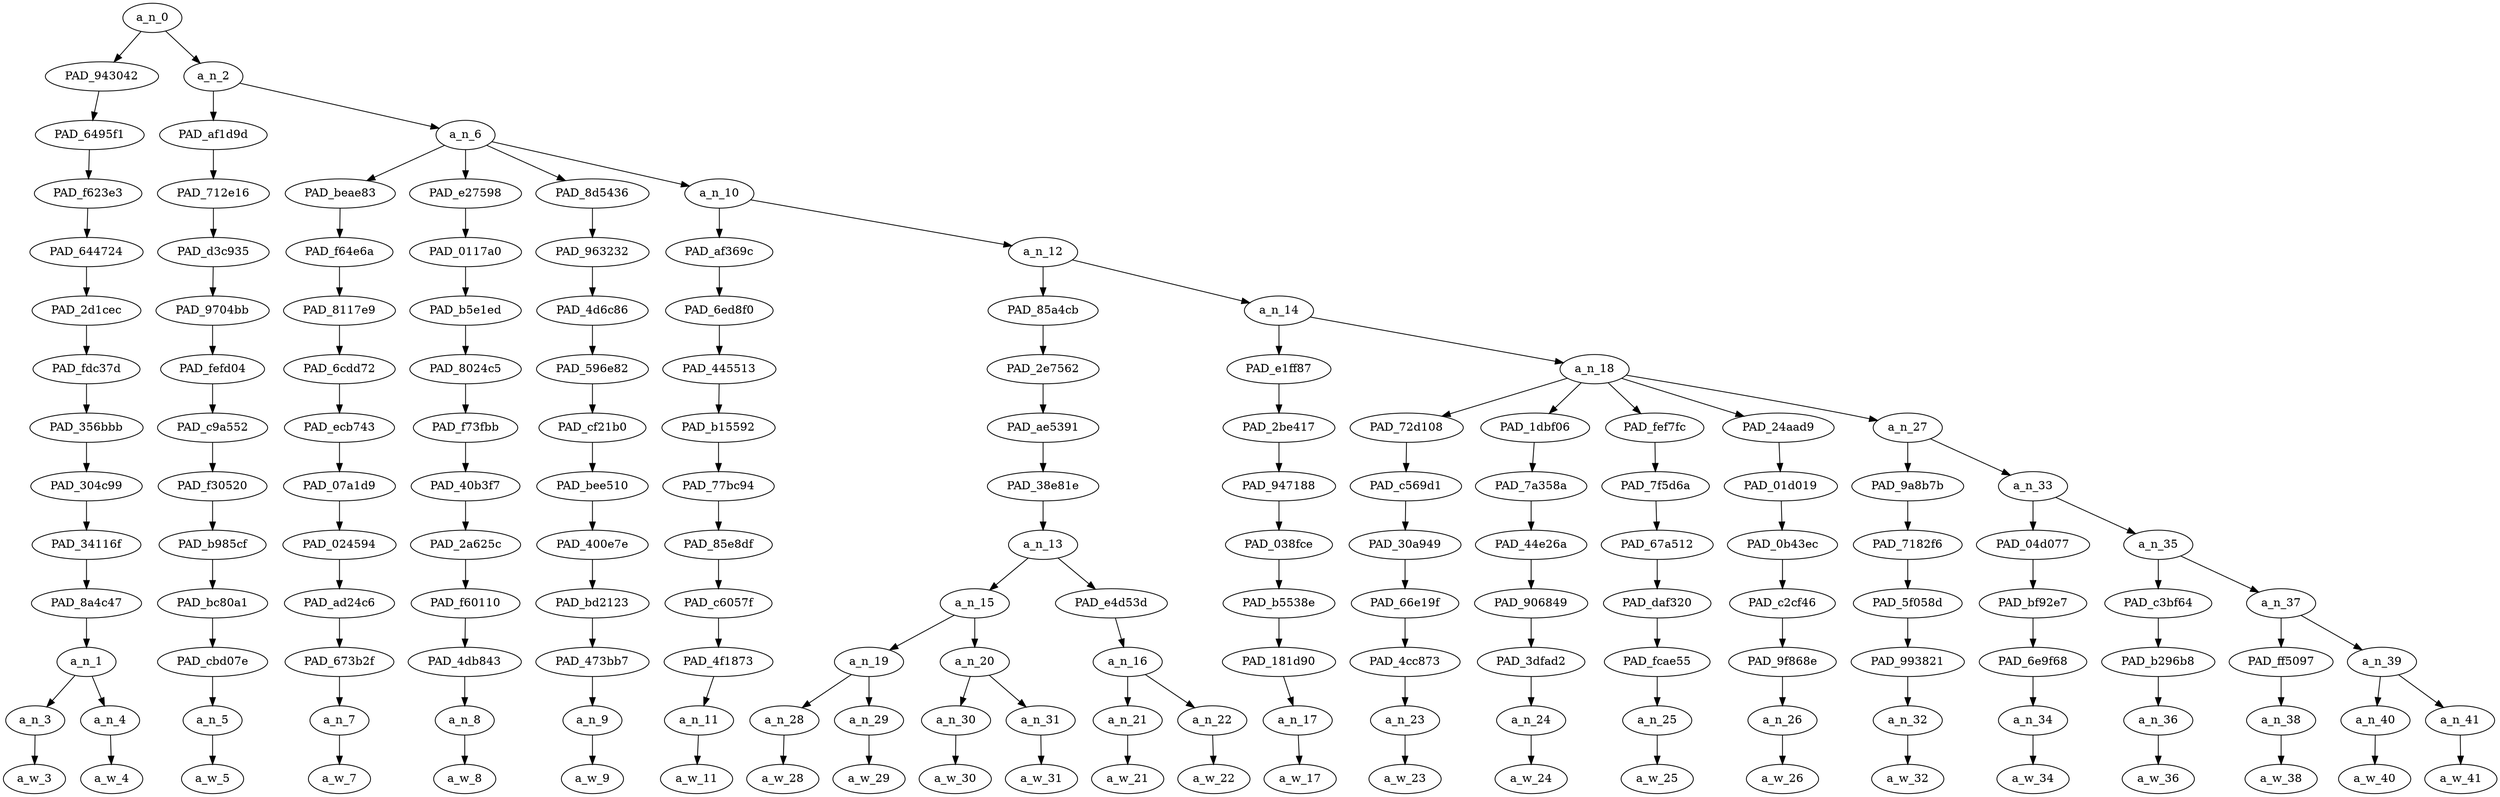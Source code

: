 strict digraph "" {
	a_n_0	[div_dir=-1,
		index=0,
		level=13,
		pos="2.071826171875,13!",
		text_span="[0, 1, 2, 3, 4, 5, 6, 7, 8, 9, 10, 11, 12, 13, 14, 15, 16, 17, 18, 19, 20, 21, 22, 23]",
		value=1.00000000];
	PAD_943042	[div_dir=-1,
		index=0,
		level=12,
		pos="0.5,12!",
		text_span="[0, 1]",
		value=0.15068647];
	a_n_0 -> PAD_943042;
	a_n_2	[div_dir=-1,
		index=1,
		level=12,
		pos="3.64365234375,12!",
		text_span="[2, 3, 4, 5, 6, 7, 8, 9, 10, 11, 12, 13, 14, 15, 16, 17, 18, 19, 20, 21, 22, 23]",
		value=0.84913255];
	a_n_0 -> a_n_2;
	PAD_6495f1	[div_dir=-1,
		index=0,
		level=11,
		pos="0.5,11!",
		text_span="[0, 1]",
		value=0.15068647];
	PAD_943042 -> PAD_6495f1;
	PAD_f623e3	[div_dir=-1,
		index=0,
		level=10,
		pos="0.5,10!",
		text_span="[0, 1]",
		value=0.15068647];
	PAD_6495f1 -> PAD_f623e3;
	PAD_644724	[div_dir=-1,
		index=0,
		level=9,
		pos="0.5,9!",
		text_span="[0, 1]",
		value=0.15068647];
	PAD_f623e3 -> PAD_644724;
	PAD_2d1cec	[div_dir=-1,
		index=0,
		level=8,
		pos="0.5,8!",
		text_span="[0, 1]",
		value=0.15068647];
	PAD_644724 -> PAD_2d1cec;
	PAD_fdc37d	[div_dir=-1,
		index=0,
		level=7,
		pos="0.5,7!",
		text_span="[0, 1]",
		value=0.15068647];
	PAD_2d1cec -> PAD_fdc37d;
	PAD_356bbb	[div_dir=-1,
		index=0,
		level=6,
		pos="0.5,6!",
		text_span="[0, 1]",
		value=0.15068647];
	PAD_fdc37d -> PAD_356bbb;
	PAD_304c99	[div_dir=-1,
		index=0,
		level=5,
		pos="0.5,5!",
		text_span="[0, 1]",
		value=0.15068647];
	PAD_356bbb -> PAD_304c99;
	PAD_34116f	[div_dir=-1,
		index=0,
		level=4,
		pos="0.5,4!",
		text_span="[0, 1]",
		value=0.15068647];
	PAD_304c99 -> PAD_34116f;
	PAD_8a4c47	[div_dir=-1,
		index=0,
		level=3,
		pos="0.5,3!",
		text_span="[0, 1]",
		value=0.15068647];
	PAD_34116f -> PAD_8a4c47;
	a_n_1	[div_dir=-1,
		index=0,
		level=2,
		pos="0.5,2!",
		text_span="[0, 1]",
		value=0.15068647];
	PAD_8a4c47 -> a_n_1;
	a_n_3	[div_dir=1,
		index=0,
		level=1,
		pos="0.0,1!",
		text_span="[0]",
		value=0.06742887];
	a_n_1 -> a_n_3;
	a_n_4	[div_dir=-1,
		index=1,
		level=1,
		pos="1.0,1!",
		text_span="[1]",
		value=0.08323761];
	a_n_1 -> a_n_4;
	a_w_3	[div_dir=0,
		index=0,
		level=0,
		pos="0,0!",
		text_span="[0]",
		value=white];
	a_n_3 -> a_w_3;
	a_w_4	[div_dir=0,
		index=1,
		level=0,
		pos="1,0!",
		text_span="[1]",
		value=supremacy];
	a_n_4 -> a_w_4;
	PAD_af1d9d	[div_dir=1,
		index=1,
		level=11,
		pos="2.0,11!",
		text_span="[2]",
		value=0.02538333];
	a_n_2 -> PAD_af1d9d;
	a_n_6	[div_dir=-1,
		index=2,
		level=11,
		pos="5.2873046875,11!",
		text_span="[3, 4, 5, 6, 7, 8, 9, 10, 11, 12, 13, 14, 15, 16, 17, 18, 19, 20, 21, 22, 23]",
		value=0.82356633];
	a_n_2 -> a_n_6;
	PAD_712e16	[div_dir=1,
		index=1,
		level=10,
		pos="2.0,10!",
		text_span="[2]",
		value=0.02538333];
	PAD_af1d9d -> PAD_712e16;
	PAD_d3c935	[div_dir=1,
		index=1,
		level=9,
		pos="2.0,9!",
		text_span="[2]",
		value=0.02538333];
	PAD_712e16 -> PAD_d3c935;
	PAD_9704bb	[div_dir=1,
		index=1,
		level=8,
		pos="2.0,8!",
		text_span="[2]",
		value=0.02538333];
	PAD_d3c935 -> PAD_9704bb;
	PAD_fefd04	[div_dir=1,
		index=1,
		level=7,
		pos="2.0,7!",
		text_span="[2]",
		value=0.02538333];
	PAD_9704bb -> PAD_fefd04;
	PAD_c9a552	[div_dir=1,
		index=1,
		level=6,
		pos="2.0,6!",
		text_span="[2]",
		value=0.02538333];
	PAD_fefd04 -> PAD_c9a552;
	PAD_f30520	[div_dir=1,
		index=1,
		level=5,
		pos="2.0,5!",
		text_span="[2]",
		value=0.02538333];
	PAD_c9a552 -> PAD_f30520;
	PAD_b985cf	[div_dir=1,
		index=1,
		level=4,
		pos="2.0,4!",
		text_span="[2]",
		value=0.02538333];
	PAD_f30520 -> PAD_b985cf;
	PAD_bc80a1	[div_dir=1,
		index=1,
		level=3,
		pos="2.0,3!",
		text_span="[2]",
		value=0.02538333];
	PAD_b985cf -> PAD_bc80a1;
	PAD_cbd07e	[div_dir=1,
		index=1,
		level=2,
		pos="2.0,2!",
		text_span="[2]",
		value=0.02538333];
	PAD_bc80a1 -> PAD_cbd07e;
	a_n_5	[div_dir=1,
		index=2,
		level=1,
		pos="2.0,1!",
		text_span="[2]",
		value=0.02538333];
	PAD_cbd07e -> a_n_5;
	a_w_5	[div_dir=0,
		index=2,
		level=0,
		pos="2,0!",
		text_span="[2]",
		value=is];
	a_n_5 -> a_w_5;
	PAD_beae83	[div_dir=-1,
		index=2,
		level=10,
		pos="3.0,10!",
		text_span="[3]",
		value=0.02245460];
	a_n_6 -> PAD_beae83;
	PAD_e27598	[div_dir=-1,
		index=3,
		level=10,
		pos="4.0,10!",
		text_span="[4]",
		value=0.03786380];
	a_n_6 -> PAD_e27598;
	PAD_8d5436	[div_dir=-1,
		index=4,
		level=10,
		pos="5.0,10!",
		text_span="[5]",
		value=0.04788087];
	a_n_6 -> PAD_8d5436;
	a_n_10	[div_dir=-1,
		index=5,
		level=10,
		pos="9.14921875,10!",
		text_span="[6, 7, 8, 9, 10, 11, 12, 13, 14, 15, 16, 17, 18, 19, 20, 21, 22, 23]",
		value=0.71515639];
	a_n_6 -> a_n_10;
	PAD_f64e6a	[div_dir=-1,
		index=2,
		level=9,
		pos="3.0,9!",
		text_span="[3]",
		value=0.02245460];
	PAD_beae83 -> PAD_f64e6a;
	PAD_8117e9	[div_dir=-1,
		index=2,
		level=8,
		pos="3.0,8!",
		text_span="[3]",
		value=0.02245460];
	PAD_f64e6a -> PAD_8117e9;
	PAD_6cdd72	[div_dir=-1,
		index=2,
		level=7,
		pos="3.0,7!",
		text_span="[3]",
		value=0.02245460];
	PAD_8117e9 -> PAD_6cdd72;
	PAD_ecb743	[div_dir=-1,
		index=2,
		level=6,
		pos="3.0,6!",
		text_span="[3]",
		value=0.02245460];
	PAD_6cdd72 -> PAD_ecb743;
	PAD_07a1d9	[div_dir=-1,
		index=2,
		level=5,
		pos="3.0,5!",
		text_span="[3]",
		value=0.02245460];
	PAD_ecb743 -> PAD_07a1d9;
	PAD_024594	[div_dir=-1,
		index=2,
		level=4,
		pos="3.0,4!",
		text_span="[3]",
		value=0.02245460];
	PAD_07a1d9 -> PAD_024594;
	PAD_ad24c6	[div_dir=-1,
		index=2,
		level=3,
		pos="3.0,3!",
		text_span="[3]",
		value=0.02245460];
	PAD_024594 -> PAD_ad24c6;
	PAD_673b2f	[div_dir=-1,
		index=2,
		level=2,
		pos="3.0,2!",
		text_span="[3]",
		value=0.02245460];
	PAD_ad24c6 -> PAD_673b2f;
	a_n_7	[div_dir=-1,
		index=3,
		level=1,
		pos="3.0,1!",
		text_span="[3]",
		value=0.02245460];
	PAD_673b2f -> a_n_7;
	a_w_7	[div_dir=0,
		index=3,
		level=0,
		pos="3,0!",
		text_span="[3]",
		value=so];
	a_n_7 -> a_w_7;
	PAD_0117a0	[div_dir=-1,
		index=3,
		level=9,
		pos="4.0,9!",
		text_span="[4]",
		value=0.03786380];
	PAD_e27598 -> PAD_0117a0;
	PAD_b5e1ed	[div_dir=-1,
		index=3,
		level=8,
		pos="4.0,8!",
		text_span="[4]",
		value=0.03786380];
	PAD_0117a0 -> PAD_b5e1ed;
	PAD_8024c5	[div_dir=-1,
		index=3,
		level=7,
		pos="4.0,7!",
		text_span="[4]",
		value=0.03786380];
	PAD_b5e1ed -> PAD_8024c5;
	PAD_f73fbb	[div_dir=-1,
		index=3,
		level=6,
		pos="4.0,6!",
		text_span="[4]",
		value=0.03786380];
	PAD_8024c5 -> PAD_f73fbb;
	PAD_40b3f7	[div_dir=-1,
		index=3,
		level=5,
		pos="4.0,5!",
		text_span="[4]",
		value=0.03786380];
	PAD_f73fbb -> PAD_40b3f7;
	PAD_2a625c	[div_dir=-1,
		index=3,
		level=4,
		pos="4.0,4!",
		text_span="[4]",
		value=0.03786380];
	PAD_40b3f7 -> PAD_2a625c;
	PAD_f60110	[div_dir=-1,
		index=3,
		level=3,
		pos="4.0,3!",
		text_span="[4]",
		value=0.03786380];
	PAD_2a625c -> PAD_f60110;
	PAD_4db843	[div_dir=-1,
		index=3,
		level=2,
		pos="4.0,2!",
		text_span="[4]",
		value=0.03786380];
	PAD_f60110 -> PAD_4db843;
	a_n_8	[div_dir=-1,
		index=4,
		level=1,
		pos="4.0,1!",
		text_span="[4]",
		value=0.03786380];
	PAD_4db843 -> a_n_8;
	a_w_8	[div_dir=0,
		index=4,
		level=0,
		pos="4,0!",
		text_span="[4]",
		value=mentally];
	a_n_8 -> a_w_8;
	PAD_963232	[div_dir=-1,
		index=4,
		level=9,
		pos="5.0,9!",
		text_span="[5]",
		value=0.04788087];
	PAD_8d5436 -> PAD_963232;
	PAD_4d6c86	[div_dir=-1,
		index=4,
		level=8,
		pos="5.0,8!",
		text_span="[5]",
		value=0.04788087];
	PAD_963232 -> PAD_4d6c86;
	PAD_596e82	[div_dir=-1,
		index=4,
		level=7,
		pos="5.0,7!",
		text_span="[5]",
		value=0.04788087];
	PAD_4d6c86 -> PAD_596e82;
	PAD_cf21b0	[div_dir=-1,
		index=4,
		level=6,
		pos="5.0,6!",
		text_span="[5]",
		value=0.04788087];
	PAD_596e82 -> PAD_cf21b0;
	PAD_bee510	[div_dir=-1,
		index=4,
		level=5,
		pos="5.0,5!",
		text_span="[5]",
		value=0.04788087];
	PAD_cf21b0 -> PAD_bee510;
	PAD_400e7e	[div_dir=-1,
		index=4,
		level=4,
		pos="5.0,4!",
		text_span="[5]",
		value=0.04788087];
	PAD_bee510 -> PAD_400e7e;
	PAD_bd2123	[div_dir=-1,
		index=4,
		level=3,
		pos="5.0,3!",
		text_span="[5]",
		value=0.04788087];
	PAD_400e7e -> PAD_bd2123;
	PAD_473bb7	[div_dir=-1,
		index=4,
		level=2,
		pos="5.0,2!",
		text_span="[5]",
		value=0.04788087];
	PAD_bd2123 -> PAD_473bb7;
	a_n_9	[div_dir=-1,
		index=5,
		level=1,
		pos="5.0,1!",
		text_span="[5]",
		value=0.04788087];
	PAD_473bb7 -> a_n_9;
	a_w_9	[div_dir=0,
		index=5,
		level=0,
		pos="5,0!",
		text_span="[5]",
		value=poisonous];
	a_n_9 -> a_w_9;
	PAD_af369c	[div_dir=1,
		index=5,
		level=9,
		pos="6.0,9!",
		text_span="[6]",
		value=0.02124846];
	a_n_10 -> PAD_af369c;
	a_n_12	[div_dir=-1,
		index=6,
		level=9,
		pos="12.2984375,9!",
		text_span="[7, 8, 9, 10, 11, 12, 13, 14, 15, 16, 17, 18, 19, 20, 21, 22, 23]",
		value=0.69375475];
	a_n_10 -> a_n_12;
	PAD_6ed8f0	[div_dir=1,
		index=5,
		level=8,
		pos="6.0,8!",
		text_span="[6]",
		value=0.02124846];
	PAD_af369c -> PAD_6ed8f0;
	PAD_445513	[div_dir=1,
		index=5,
		level=7,
		pos="6.0,7!",
		text_span="[6]",
		value=0.02124846];
	PAD_6ed8f0 -> PAD_445513;
	PAD_b15592	[div_dir=1,
		index=5,
		level=6,
		pos="6.0,6!",
		text_span="[6]",
		value=0.02124846];
	PAD_445513 -> PAD_b15592;
	PAD_77bc94	[div_dir=1,
		index=5,
		level=5,
		pos="6.0,5!",
		text_span="[6]",
		value=0.02124846];
	PAD_b15592 -> PAD_77bc94;
	PAD_85e8df	[div_dir=1,
		index=5,
		level=4,
		pos="6.0,4!",
		text_span="[6]",
		value=0.02124846];
	PAD_77bc94 -> PAD_85e8df;
	PAD_c6057f	[div_dir=1,
		index=5,
		level=3,
		pos="6.0,3!",
		text_span="[6]",
		value=0.02124846];
	PAD_85e8df -> PAD_c6057f;
	PAD_4f1873	[div_dir=1,
		index=5,
		level=2,
		pos="6.0,2!",
		text_span="[6]",
		value=0.02124846];
	PAD_c6057f -> PAD_4f1873;
	a_n_11	[div_dir=1,
		index=6,
		level=1,
		pos="6.0,1!",
		text_span="[6]",
		value=0.02124846];
	PAD_4f1873 -> a_n_11;
	a_w_11	[div_dir=0,
		index=6,
		level=0,
		pos="6,0!",
		text_span="[6]",
		value=that];
	a_n_11 -> a_w_11;
	PAD_85a4cb	[div_dir=-1,
		index=6,
		level=8,
		pos="10.0,8!",
		text_span="[7, 8, 9, 10, 11, 12]",
		value=0.16333660];
	a_n_12 -> PAD_85a4cb;
	a_n_14	[div_dir=-1,
		index=7,
		level=8,
		pos="14.596875,8!",
		text_span="[13, 14, 15, 16, 17, 18, 19, 20, 21, 22, 23]",
		value=0.53025892];
	a_n_12 -> a_n_14;
	PAD_2e7562	[div_dir=-1,
		index=6,
		level=7,
		pos="10.0,7!",
		text_span="[7, 8, 9, 10, 11, 12]",
		value=0.16333660];
	PAD_85a4cb -> PAD_2e7562;
	PAD_ae5391	[div_dir=-1,
		index=6,
		level=6,
		pos="10.0,6!",
		text_span="[7, 8, 9, 10, 11, 12]",
		value=0.16333660];
	PAD_2e7562 -> PAD_ae5391;
	PAD_38e81e	[div_dir=-1,
		index=6,
		level=5,
		pos="10.0,5!",
		text_span="[7, 8, 9, 10, 11, 12]",
		value=0.16333660];
	PAD_ae5391 -> PAD_38e81e;
	a_n_13	[div_dir=-1,
		index=6,
		level=4,
		pos="10.0,4!",
		text_span="[7, 8, 9, 10, 11, 12]",
		value=0.16333660];
	PAD_38e81e -> a_n_13;
	a_n_15	[div_dir=-1,
		index=6,
		level=3,
		pos="8.5,3!",
		text_span="[7, 8, 9, 10]",
		value=0.10500796];
	a_n_13 -> a_n_15;
	PAD_e4d53d	[div_dir=-1,
		index=7,
		level=3,
		pos="11.5,3!",
		text_span="[11, 12]",
		value=0.05823423];
	a_n_13 -> PAD_e4d53d;
	a_n_19	[div_dir=-1,
		index=6,
		level=2,
		pos="7.5,2!",
		text_span="[7, 8]",
		value=0.06837041];
	a_n_15 -> a_n_19;
	a_n_20	[div_dir=1,
		index=7,
		level=2,
		pos="9.5,2!",
		text_span="[9, 10]",
		value=0.03656268];
	a_n_15 -> a_n_20;
	a_n_28	[div_dir=-1,
		index=7,
		level=1,
		pos="7.0,1!",
		text_span="[7]",
		value=0.01798997];
	a_n_19 -> a_n_28;
	a_n_29	[div_dir=-1,
		index=8,
		level=1,
		pos="8.0,1!",
		text_span="[8]",
		value=0.05019604];
	a_n_19 -> a_n_29;
	a_w_28	[div_dir=0,
		index=7,
		level=0,
		pos="7,0!",
		text_span="[7]",
		value=a];
	a_n_28 -> a_w_28;
	a_w_29	[div_dir=0,
		index=8,
		level=0,
		pos="8,0!",
		text_span="[8]",
		value=victim];
	a_n_29 -> a_w_29;
	a_n_30	[div_dir=1,
		index=9,
		level=1,
		pos="9.0,1!",
		text_span="[9]",
		value=0.01728994];
	a_n_20 -> a_n_30;
	a_n_31	[div_dir=1,
		index=10,
		level=1,
		pos="10.0,1!",
		text_span="[10]",
		value=0.01919581];
	a_n_20 -> a_n_31;
	a_w_30	[div_dir=0,
		index=9,
		level=0,
		pos="9,0!",
		text_span="[9]",
		value=of];
	a_n_30 -> a_w_30;
	a_w_31	[div_dir=0,
		index=10,
		level=0,
		pos="10,0!",
		text_span="[10]",
		value=it];
	a_n_31 -> a_w_31;
	a_n_16	[div_dir=-1,
		index=8,
		level=2,
		pos="11.5,2!",
		text_span="[11, 12]",
		value=0.05823423];
	PAD_e4d53d -> a_n_16;
	a_n_21	[div_dir=-1,
		index=11,
		level=1,
		pos="11.0,1!",
		text_span="[11]",
		value=0.02391387];
	a_n_16 -> a_n_21;
	a_n_22	[div_dir=-1,
		index=12,
		level=1,
		pos="12.0,1!",
		text_span="[12]",
		value=0.03426041];
	a_n_16 -> a_n_22;
	a_w_21	[div_dir=0,
		index=11,
		level=0,
		pos="11,0!",
		text_span="[11]",
		value=like];
	a_n_21 -> a_w_21;
	a_w_22	[div_dir=0,
		index=12,
		level=0,
		pos="12,0!",
		text_span="[12]",
		value="<user>"];
	a_n_22 -> a_w_22;
	PAD_e1ff87	[div_dir=1,
		index=7,
		level=7,
		pos="13.0,7!",
		text_span="[13]",
		value=0.01863964];
	a_n_14 -> PAD_e1ff87;
	a_n_18	[div_dir=-1,
		index=8,
		level=7,
		pos="16.19375,7!",
		text_span="[14, 15, 16, 17, 18, 19, 20, 21, 22, 23]",
		value=0.51149076];
	a_n_14 -> a_n_18;
	PAD_2be417	[div_dir=1,
		index=7,
		level=6,
		pos="13.0,6!",
		text_span="[13]",
		value=0.01863964];
	PAD_e1ff87 -> PAD_2be417;
	PAD_947188	[div_dir=1,
		index=7,
		level=5,
		pos="13.0,5!",
		text_span="[13]",
		value=0.01863964];
	PAD_2be417 -> PAD_947188;
	PAD_038fce	[div_dir=1,
		index=7,
		level=4,
		pos="13.0,4!",
		text_span="[13]",
		value=0.01863964];
	PAD_947188 -> PAD_038fce;
	PAD_b5538e	[div_dir=1,
		index=8,
		level=3,
		pos="13.0,3!",
		text_span="[13]",
		value=0.01863964];
	PAD_038fce -> PAD_b5538e;
	PAD_181d90	[div_dir=1,
		index=9,
		level=2,
		pos="13.0,2!",
		text_span="[13]",
		value=0.01863964];
	PAD_b5538e -> PAD_181d90;
	a_n_17	[div_dir=1,
		index=13,
		level=1,
		pos="13.0,1!",
		text_span="[13]",
		value=0.01863964];
	PAD_181d90 -> a_n_17;
	a_w_17	[div_dir=0,
		index=13,
		level=0,
		pos="13,0!",
		text_span="[13]",
		value=can];
	a_n_17 -> a_w_17;
	PAD_72d108	[div_dir=1,
		index=8,
		level=6,
		pos="14.0,6!",
		text_span="[14]",
		value=0.03329166];
	a_n_18 -> PAD_72d108;
	PAD_1dbf06	[div_dir=-1,
		index=9,
		level=6,
		pos="15.0,6!",
		text_span="[15]",
		value=0.01920576];
	a_n_18 -> PAD_1dbf06;
	PAD_fef7fc	[div_dir=-1,
		index=10,
		level=6,
		pos="16.0,6!",
		text_span="[16]",
		value=0.02109847];
	a_n_18 -> PAD_fef7fc;
	PAD_24aad9	[div_dir=1,
		index=11,
		level=6,
		pos="17.0,6!",
		text_span="[17]",
		value=0.06207624];
	a_n_18 -> PAD_24aad9;
	a_n_27	[div_dir=-1,
		index=12,
		level=6,
		pos="18.96875,6!",
		text_span="[18, 19, 20, 21, 22, 23]",
		value=0.37567030];
	a_n_18 -> a_n_27;
	PAD_c569d1	[div_dir=1,
		index=8,
		level=5,
		pos="14.0,5!",
		text_span="[14]",
		value=0.03329166];
	PAD_72d108 -> PAD_c569d1;
	PAD_30a949	[div_dir=1,
		index=8,
		level=4,
		pos="14.0,4!",
		text_span="[14]",
		value=0.03329166];
	PAD_c569d1 -> PAD_30a949;
	PAD_66e19f	[div_dir=1,
		index=9,
		level=3,
		pos="14.0,3!",
		text_span="[14]",
		value=0.03329166];
	PAD_30a949 -> PAD_66e19f;
	PAD_4cc873	[div_dir=1,
		index=10,
		level=2,
		pos="14.0,2!",
		text_span="[14]",
		value=0.03329166];
	PAD_66e19f -> PAD_4cc873;
	a_n_23	[div_dir=1,
		index=14,
		level=1,
		pos="14.0,1!",
		text_span="[14]",
		value=0.03329166];
	PAD_4cc873 -> a_n_23;
	a_w_23	[div_dir=0,
		index=14,
		level=0,
		pos="14,0!",
		text_span="[14]",
		value=dismiss];
	a_n_23 -> a_w_23;
	PAD_7a358a	[div_dir=-1,
		index=9,
		level=5,
		pos="15.0,5!",
		text_span="[15]",
		value=0.01920576];
	PAD_1dbf06 -> PAD_7a358a;
	PAD_44e26a	[div_dir=-1,
		index=9,
		level=4,
		pos="15.0,4!",
		text_span="[15]",
		value=0.01920576];
	PAD_7a358a -> PAD_44e26a;
	PAD_906849	[div_dir=-1,
		index=10,
		level=3,
		pos="15.0,3!",
		text_span="[15]",
		value=0.01920576];
	PAD_44e26a -> PAD_906849;
	PAD_3dfad2	[div_dir=-1,
		index=11,
		level=2,
		pos="15.0,2!",
		text_span="[15]",
		value=0.01920576];
	PAD_906849 -> PAD_3dfad2;
	a_n_24	[div_dir=-1,
		index=15,
		level=1,
		pos="15.0,1!",
		text_span="[15]",
		value=0.01920576];
	PAD_3dfad2 -> a_n_24;
	a_w_24	[div_dir=0,
		index=15,
		level=0,
		pos="15,0!",
		text_span="[15]",
		value=it1];
	a_n_24 -> a_w_24;
	PAD_7f5d6a	[div_dir=-1,
		index=10,
		level=5,
		pos="16.0,5!",
		text_span="[16]",
		value=0.02109847];
	PAD_fef7fc -> PAD_7f5d6a;
	PAD_67a512	[div_dir=-1,
		index=10,
		level=4,
		pos="16.0,4!",
		text_span="[16]",
		value=0.02109847];
	PAD_7f5d6a -> PAD_67a512;
	PAD_daf320	[div_dir=-1,
		index=11,
		level=3,
		pos="16.0,3!",
		text_span="[16]",
		value=0.02109847];
	PAD_67a512 -> PAD_daf320;
	PAD_fcae55	[div_dir=-1,
		index=12,
		level=2,
		pos="16.0,2!",
		text_span="[16]",
		value=0.02109847];
	PAD_daf320 -> PAD_fcae55;
	a_n_25	[div_dir=-1,
		index=16,
		level=1,
		pos="16.0,1!",
		text_span="[16]",
		value=0.02109847];
	PAD_fcae55 -> a_n_25;
	a_w_25	[div_dir=0,
		index=16,
		level=0,
		pos="16,0!",
		text_span="[16]",
		value=still];
	a_n_25 -> a_w_25;
	PAD_01d019	[div_dir=1,
		index=11,
		level=5,
		pos="17.0,5!",
		text_span="[17]",
		value=0.06207624];
	PAD_24aad9 -> PAD_01d019;
	PAD_0b43ec	[div_dir=1,
		index=11,
		level=4,
		pos="17.0,4!",
		text_span="[17]",
		value=0.06207624];
	PAD_01d019 -> PAD_0b43ec;
	PAD_c2cf46	[div_dir=1,
		index=12,
		level=3,
		pos="17.0,3!",
		text_span="[17]",
		value=0.06207624];
	PAD_0b43ec -> PAD_c2cf46;
	PAD_9f868e	[div_dir=1,
		index=13,
		level=2,
		pos="17.0,2!",
		text_span="[17]",
		value=0.06207624];
	PAD_c2cf46 -> PAD_9f868e;
	a_n_26	[div_dir=1,
		index=17,
		level=1,
		pos="17.0,1!",
		text_span="[17]",
		value=0.06207624];
	PAD_9f868e -> a_n_26;
	a_w_26	[div_dir=0,
		index=17,
		level=0,
		pos="17,0!",
		text_span="[17]",
		value=irrationally];
	a_n_26 -> a_w_26;
	PAD_9a8b7b	[div_dir=1,
		index=12,
		level=5,
		pos="18.0,5!",
		text_span="[18]",
		value=0.04441481];
	a_n_27 -> PAD_9a8b7b;
	a_n_33	[div_dir=-1,
		index=13,
		level=5,
		pos="19.9375,5!",
		text_span="[19, 20, 21, 22, 23]",
		value=0.33107340];
	a_n_27 -> a_n_33;
	PAD_7182f6	[div_dir=1,
		index=12,
		level=4,
		pos="18.0,4!",
		text_span="[18]",
		value=0.04441481];
	PAD_9a8b7b -> PAD_7182f6;
	PAD_5f058d	[div_dir=1,
		index=13,
		level=3,
		pos="18.0,3!",
		text_span="[18]",
		value=0.04441481];
	PAD_7182f6 -> PAD_5f058d;
	PAD_993821	[div_dir=1,
		index=14,
		level=2,
		pos="18.0,2!",
		text_span="[18]",
		value=0.04441481];
	PAD_5f058d -> PAD_993821;
	a_n_32	[div_dir=1,
		index=18,
		level=1,
		pos="18.0,1!",
		text_span="[18]",
		value=0.04441481];
	PAD_993821 -> a_n_32;
	a_w_32	[div_dir=0,
		index=18,
		level=0,
		pos="18,0!",
		text_span="[18]",
		value=focus];
	a_n_32 -> a_w_32;
	PAD_04d077	[div_dir=1,
		index=13,
		level=4,
		pos="19.0,4!",
		text_span="[19]",
		value=0.03982978];
	a_n_33 -> PAD_04d077;
	a_n_35	[div_dir=-1,
		index=14,
		level=4,
		pos="20.875,4!",
		text_span="[20, 21, 22, 23]",
		value=0.29099508];
	a_n_33 -> a_n_35;
	PAD_bf92e7	[div_dir=1,
		index=14,
		level=3,
		pos="19.0,3!",
		text_span="[19]",
		value=0.03982978];
	PAD_04d077 -> PAD_bf92e7;
	PAD_6e9f68	[div_dir=1,
		index=15,
		level=2,
		pos="19.0,2!",
		text_span="[19]",
		value=0.03982978];
	PAD_bf92e7 -> PAD_6e9f68;
	a_n_34	[div_dir=1,
		index=19,
		level=1,
		pos="19.0,1!",
		text_span="[19]",
		value=0.03982978];
	PAD_6e9f68 -> a_n_34;
	a_w_34	[div_dir=0,
		index=19,
		level=0,
		pos="19,0!",
		text_span="[19]",
		value=on];
	a_n_34 -> a_w_34;
	PAD_c3bf64	[div_dir=-1,
		index=15,
		level=3,
		pos="20.0,3!",
		text_span="[20]",
		value=0.17939431];
	a_n_35 -> PAD_c3bf64;
	a_n_37	[div_dir=1,
		index=16,
		level=3,
		pos="21.75,3!",
		text_span="[21, 22, 23]",
		value=0.11119563];
	a_n_35 -> a_n_37;
	PAD_b296b8	[div_dir=-1,
		index=16,
		level=2,
		pos="20.0,2!",
		text_span="[20]",
		value=0.17939431];
	PAD_c3bf64 -> PAD_b296b8;
	a_n_36	[div_dir=-1,
		index=20,
		level=1,
		pos="20.0,1!",
		text_span="[20]",
		value=0.17939431];
	PAD_b296b8 -> a_n_36;
	a_w_36	[div_dir=0,
		index=20,
		level=0,
		pos="20,0!",
		text_span="[20]",
		value=immigrants];
	a_n_36 -> a_w_36;
	PAD_ff5097	[div_dir=1,
		index=17,
		level=2,
		pos="21.0,2!",
		text_span="[21]",
		value=0.03618636];
	a_n_37 -> PAD_ff5097;
	a_n_39	[div_dir=-1,
		index=18,
		level=2,
		pos="22.5,2!",
		text_span="[22, 23]",
		value=0.07497670];
	a_n_37 -> a_n_39;
	a_n_38	[div_dir=1,
		index=21,
		level=1,
		pos="21.0,1!",
		text_span="[21]",
		value=0.03618636];
	PAD_ff5097 -> a_n_38;
	a_w_38	[div_dir=0,
		index=21,
		level=0,
		pos="21,0!",
		text_span="[21]",
		value=as];
	a_n_38 -> a_w_38;
	a_n_40	[div_dir=1,
		index=22,
		level=1,
		pos="22.0,1!",
		text_span="[22]",
		value=0.03378271];
	a_n_39 -> a_n_40;
	a_n_41	[div_dir=-1,
		index=23,
		level=1,
		pos="23.0,1!",
		text_span="[23]",
		value=0.04114393];
	a_n_39 -> a_n_41;
	a_w_40	[div_dir=0,
		index=22,
		level=0,
		pos="22,0!",
		text_span="[22]",
		value=a1];
	a_n_40 -> a_w_40;
	a_w_41	[div_dir=0,
		index=23,
		level=0,
		pos="23,0!",
		text_span="[23]",
		value=threat];
	a_n_41 -> a_w_41;
}
